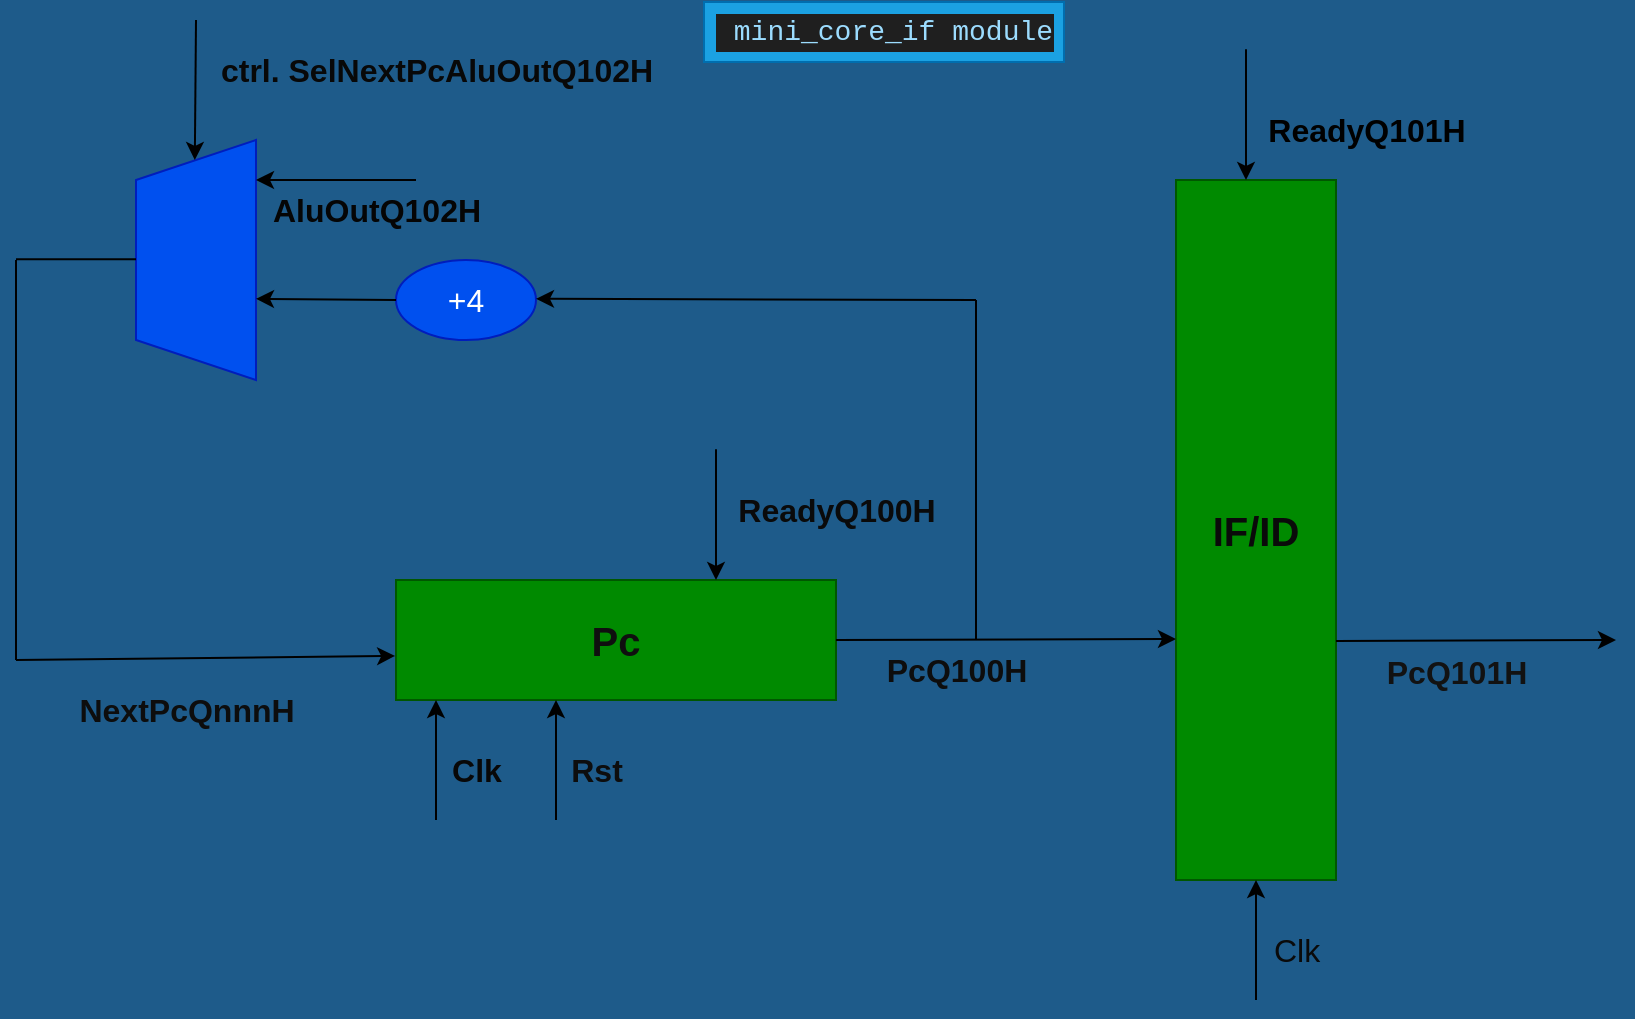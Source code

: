 <mxfile>
    <diagram id="gGKdyvFN1VAeUhDXZRC_" name="if_fetch">
        <mxGraphModel dx="1404" dy="582" grid="0" gridSize="10" guides="1" tooltips="1" connect="1" arrows="1" fold="1" page="1" pageScale="1" pageWidth="1100" pageHeight="850" background="#1e5b8a" math="0" shadow="0">
            <root>
                <mxCell id="0"/>
                <mxCell id="1" parent="0"/>
                <mxCell id="2" value="&lt;b&gt;&lt;font color=&quot;#0f0f0f&quot; style=&quot;font-size: 20px;&quot;&gt;Pc&lt;/font&gt;&lt;/b&gt;" style="rounded=0;whiteSpace=wrap;html=1;fillColor=#008a00;fontColor=#ffffff;strokeColor=#005700;" vertex="1" parent="1">
                    <mxGeometry x="220" y="300" width="220" height="60" as="geometry"/>
                </mxCell>
                <mxCell id="4" value="" style="endArrow=classic;html=1;" edge="1" parent="1">
                    <mxGeometry width="50" height="50" relative="1" as="geometry">
                        <mxPoint x="240" y="420" as="sourcePoint"/>
                        <mxPoint x="240" y="360" as="targetPoint"/>
                    </mxGeometry>
                </mxCell>
                <mxCell id="6" value="&lt;font style=&quot;font-size: 16px;&quot;&gt;Clk&lt;/font&gt;" style="text;html=1;align=center;verticalAlign=middle;resizable=0;points=[];autosize=1;strokeColor=none;fillColor=none;fontColor=#080808;fontStyle=1;" vertex="1" parent="1">
                    <mxGeometry x="235" y="380" width="50" height="30" as="geometry"/>
                </mxCell>
                <mxCell id="7" value="" style="endArrow=classic;html=1;" edge="1" parent="1">
                    <mxGeometry width="50" height="50" relative="1" as="geometry">
                        <mxPoint x="300" y="420" as="sourcePoint"/>
                        <mxPoint x="300" y="360" as="targetPoint"/>
                    </mxGeometry>
                </mxCell>
                <mxCell id="8" value="&lt;font style=&quot;font-size: 16px;&quot;&gt;Rst&lt;/font&gt;" style="text;html=1;align=center;verticalAlign=middle;resizable=0;points=[];autosize=1;strokeColor=none;fillColor=none;fontColor=#0d0d0d;fontStyle=1;" vertex="1" parent="1">
                    <mxGeometry x="295" y="380" width="50" height="30" as="geometry"/>
                </mxCell>
                <mxCell id="10" value="&lt;div style=&quot;color: rgb(204, 204, 204); background-color: rgb(31, 31, 31); font-family: Consolas, &amp;quot;Courier New&amp;quot;, monospace; font-size: 14px; line-height: 19px;&quot;&gt;&amp;nbsp;&lt;span style=&quot;color: #9cdcfe;&quot;&gt;mini_core_if module&lt;/span&gt;&lt;/div&gt;" style="text;html=1;align=center;verticalAlign=middle;resizable=0;points=[];autosize=1;strokeColor=#006EAF;fillColor=#1ba1e2;fontColor=#ffffff;" vertex="1" parent="1">
                    <mxGeometry x="374" y="11" width="180" height="30" as="geometry"/>
                </mxCell>
                <mxCell id="11" value="&lt;b&gt;&lt;font style=&quot;font-size: 20px;&quot; color=&quot;#0a0a0a&quot;&gt;IF/ID&lt;/font&gt;&lt;/b&gt;" style="rounded=0;whiteSpace=wrap;html=1;fillColor=#008a00;strokeColor=#005700;fontColor=#ffffff;" vertex="1" parent="1">
                    <mxGeometry x="610" y="100" width="80" height="350" as="geometry"/>
                </mxCell>
                <mxCell id="14" value="" style="endArrow=classic;html=1;fontSize=20;fontColor=#0f0f0f;exitX=1;exitY=0.5;exitDx=0;exitDy=0;" edge="1" parent="1" source="2">
                    <mxGeometry relative="1" as="geometry">
                        <mxPoint x="510" y="329.5" as="sourcePoint"/>
                        <mxPoint x="610" y="329.5" as="targetPoint"/>
                        <Array as="points"/>
                    </mxGeometry>
                </mxCell>
                <mxCell id="18" value="&lt;font style=&quot;font-size: 16px;&quot;&gt;PcQ100H&lt;/font&gt;" style="text;html=1;align=center;verticalAlign=middle;resizable=0;points=[];autosize=1;strokeColor=none;fillColor=none;fontSize=12;fontColor=#0d0d0d;fontStyle=1;" vertex="1" parent="1">
                    <mxGeometry x="455" y="330" width="90" height="30" as="geometry"/>
                </mxCell>
                <mxCell id="19" value="" style="endArrow=classic;html=1;" edge="1" parent="1">
                    <mxGeometry width="50" height="50" relative="1" as="geometry">
                        <mxPoint x="380" y="260" as="sourcePoint"/>
                        <mxPoint x="380" y="300" as="targetPoint"/>
                        <Array as="points">
                            <mxPoint x="380" y="230"/>
                            <mxPoint x="380" y="260"/>
                        </Array>
                    </mxGeometry>
                </mxCell>
                <mxCell id="20" value="&lt;font style=&quot;font-size: 16px;&quot;&gt;ReadyQ100H&lt;/font&gt;" style="text;html=1;align=center;verticalAlign=middle;resizable=0;points=[];autosize=1;strokeColor=none;fillColor=none;fontSize=12;fontColor=#0a0a0a;fontStyle=1;" vertex="1" parent="1">
                    <mxGeometry x="380" y="250" width="120" height="30" as="geometry"/>
                </mxCell>
                <mxCell id="21" value="" style="endArrow=classic;html=1;" edge="1" parent="1">
                    <mxGeometry width="50" height="50" relative="1" as="geometry">
                        <mxPoint x="650" y="510" as="sourcePoint"/>
                        <mxPoint x="650" y="450" as="targetPoint"/>
                    </mxGeometry>
                </mxCell>
                <mxCell id="22" value="&lt;font style=&quot;font-size: 16px;&quot;&gt;Clk&lt;/font&gt;" style="text;html=1;align=center;verticalAlign=middle;resizable=0;points=[];autosize=1;strokeColor=none;fillColor=none;fontColor=#0a0a0a;" vertex="1" parent="1">
                    <mxGeometry x="645" y="470" width="50" height="30" as="geometry"/>
                </mxCell>
                <mxCell id="23" value="" style="endArrow=classic;html=1;" edge="1" parent="1">
                    <mxGeometry width="50" height="50" relative="1" as="geometry">
                        <mxPoint x="645" y="60" as="sourcePoint"/>
                        <mxPoint x="645" y="100" as="targetPoint"/>
                        <Array as="points">
                            <mxPoint x="645" y="30"/>
                            <mxPoint x="645" y="60"/>
                        </Array>
                    </mxGeometry>
                </mxCell>
                <mxCell id="24" value="&lt;font style=&quot;font-size: 16px;&quot;&gt;ReadyQ101H&lt;/font&gt;" style="text;html=1;align=center;verticalAlign=middle;resizable=0;points=[];autosize=1;strokeColor=none;fillColor=none;fontSize=12;fontColor=#000000;fontStyle=1;" vertex="1" parent="1">
                    <mxGeometry x="645" y="60" width="120" height="30" as="geometry"/>
                </mxCell>
                <mxCell id="25" value="" style="endArrow=classic;html=1;fontSize=20;fontColor=#0f0f0f;exitX=1;exitY=0.5;exitDx=0;exitDy=0;" edge="1" parent="1">
                    <mxGeometry relative="1" as="geometry">
                        <mxPoint x="690" y="330.5" as="sourcePoint"/>
                        <mxPoint x="830" y="330" as="targetPoint"/>
                        <Array as="points"/>
                    </mxGeometry>
                </mxCell>
                <mxCell id="26" value="&lt;font style=&quot;font-size: 16px;&quot;&gt;PcQ101H&lt;/font&gt;" style="text;html=1;align=center;verticalAlign=middle;resizable=0;points=[];autosize=1;strokeColor=none;fillColor=none;fontSize=12;fontColor=#121212;fontStyle=1;" vertex="1" parent="1">
                    <mxGeometry x="705" y="330.5" width="90" height="30" as="geometry"/>
                </mxCell>
                <mxCell id="27" value="" style="shape=trapezoid;perimeter=trapezoidPerimeter;whiteSpace=wrap;html=1;fixedSize=1;fontSize=12;fontColor=#ffffff;fillColor=#0050ef;size=20;rotation=-90;strokeColor=#001DBC;" vertex="1" parent="1">
                    <mxGeometry x="60" y="110" width="120" height="60" as="geometry"/>
                </mxCell>
                <mxCell id="30" value="" style="endArrow=none;html=1;fontSize=12;fontColor=#FFFFFF;" edge="1" parent="1">
                    <mxGeometry width="50" height="50" relative="1" as="geometry">
                        <mxPoint x="30" y="139.58" as="sourcePoint"/>
                        <mxPoint x="90" y="139.58" as="targetPoint"/>
                    </mxGeometry>
                </mxCell>
                <mxCell id="32" value="" style="endArrow=none;html=1;fontSize=12;fontColor=#FFFFFF;" edge="1" parent="1">
                    <mxGeometry width="50" height="50" relative="1" as="geometry">
                        <mxPoint x="30" y="340" as="sourcePoint"/>
                        <mxPoint x="30" y="140" as="targetPoint"/>
                    </mxGeometry>
                </mxCell>
                <mxCell id="35" value="" style="endArrow=classic;html=1;fontSize=12;fontColor=#9CDCFE;" edge="1" parent="1">
                    <mxGeometry width="50" height="50" relative="1" as="geometry">
                        <mxPoint x="120" y="20" as="sourcePoint"/>
                        <mxPoint x="119.41" y="90" as="targetPoint"/>
                    </mxGeometry>
                </mxCell>
                <mxCell id="36" value="&lt;font style=&quot;font-size: 16px;&quot;&gt;ctrl. SelNextPcAluOutQ102H&lt;/font&gt;" style="text;html=1;align=center;verticalAlign=middle;resizable=0;points=[];autosize=1;strokeColor=none;fillColor=none;fontSize=12;fontColor=#080808;fontStyle=1;" vertex="1" parent="1">
                    <mxGeometry x="120" y="30" width="240" height="30" as="geometry"/>
                </mxCell>
                <mxCell id="37" value="" style="endArrow=classic;html=1;fontSize=16;fontColor=#9CDCFE;" edge="1" parent="1">
                    <mxGeometry width="50" height="50" relative="1" as="geometry">
                        <mxPoint x="230" y="100" as="sourcePoint"/>
                        <mxPoint x="150" y="100" as="targetPoint"/>
                    </mxGeometry>
                </mxCell>
                <mxCell id="38" value="AluOutQ102H" style="text;html=1;align=center;verticalAlign=middle;resizable=0;points=[];autosize=1;strokeColor=none;fillColor=none;fontSize=16;fontColor=#050505;fontStyle=1;" vertex="1" parent="1">
                    <mxGeometry x="145" y="100" width="130" height="30" as="geometry"/>
                </mxCell>
                <mxCell id="39" value="+4" style="ellipse;whiteSpace=wrap;html=1;fontSize=16;fontColor=#ffffff;fillColor=#0050ef;strokeColor=#001DBC;" vertex="1" parent="1">
                    <mxGeometry x="220" y="140" width="70" height="40" as="geometry"/>
                </mxCell>
                <mxCell id="40" value="" style="endArrow=classic;html=1;fontSize=16;fontColor=#9CDCFE;exitX=0;exitY=0.5;exitDx=0;exitDy=0;" edge="1" parent="1" source="39">
                    <mxGeometry width="50" height="50" relative="1" as="geometry">
                        <mxPoint x="190" y="159.41" as="sourcePoint"/>
                        <mxPoint x="150" y="159.41" as="targetPoint"/>
                    </mxGeometry>
                </mxCell>
                <mxCell id="41" value="" style="endArrow=classic;html=1;fontSize=16;fontColor=#9CDCFE;" edge="1" parent="1">
                    <mxGeometry width="50" height="50" relative="1" as="geometry">
                        <mxPoint x="510" y="160" as="sourcePoint"/>
                        <mxPoint x="290" y="159.41" as="targetPoint"/>
                    </mxGeometry>
                </mxCell>
                <mxCell id="42" value="" style="endArrow=none;html=1;fontSize=16;fontColor=#9CDCFE;exitX=0.611;exitY=0;exitDx=0;exitDy=0;exitPerimeter=0;" edge="1" parent="1" source="18">
                    <mxGeometry width="50" height="50" relative="1" as="geometry">
                        <mxPoint x="510" y="220" as="sourcePoint"/>
                        <mxPoint x="510" y="160" as="targetPoint"/>
                    </mxGeometry>
                </mxCell>
                <mxCell id="43" value="" style="endArrow=classic;html=1;fontSize=16;fontColor=#9CDCFE;entryX=-0.002;entryY=0.633;entryDx=0;entryDy=0;entryPerimeter=0;" edge="1" parent="1" target="2">
                    <mxGeometry width="50" height="50" relative="1" as="geometry">
                        <mxPoint x="30" y="340" as="sourcePoint"/>
                        <mxPoint x="100" y="340" as="targetPoint"/>
                    </mxGeometry>
                </mxCell>
                <mxCell id="44" value="&lt;font color=&quot;#0d0d0d&quot;&gt;NextPcQnnnH&lt;/font&gt;" style="text;html=1;align=center;verticalAlign=middle;resizable=0;points=[];autosize=1;strokeColor=none;fillColor=none;fontSize=16;fontColor=#9CDCFE;fontStyle=1;" vertex="1" parent="1">
                    <mxGeometry x="50" y="350" width="130" height="30" as="geometry"/>
                </mxCell>
            </root>
        </mxGraphModel>
    </diagram>
</mxfile>
